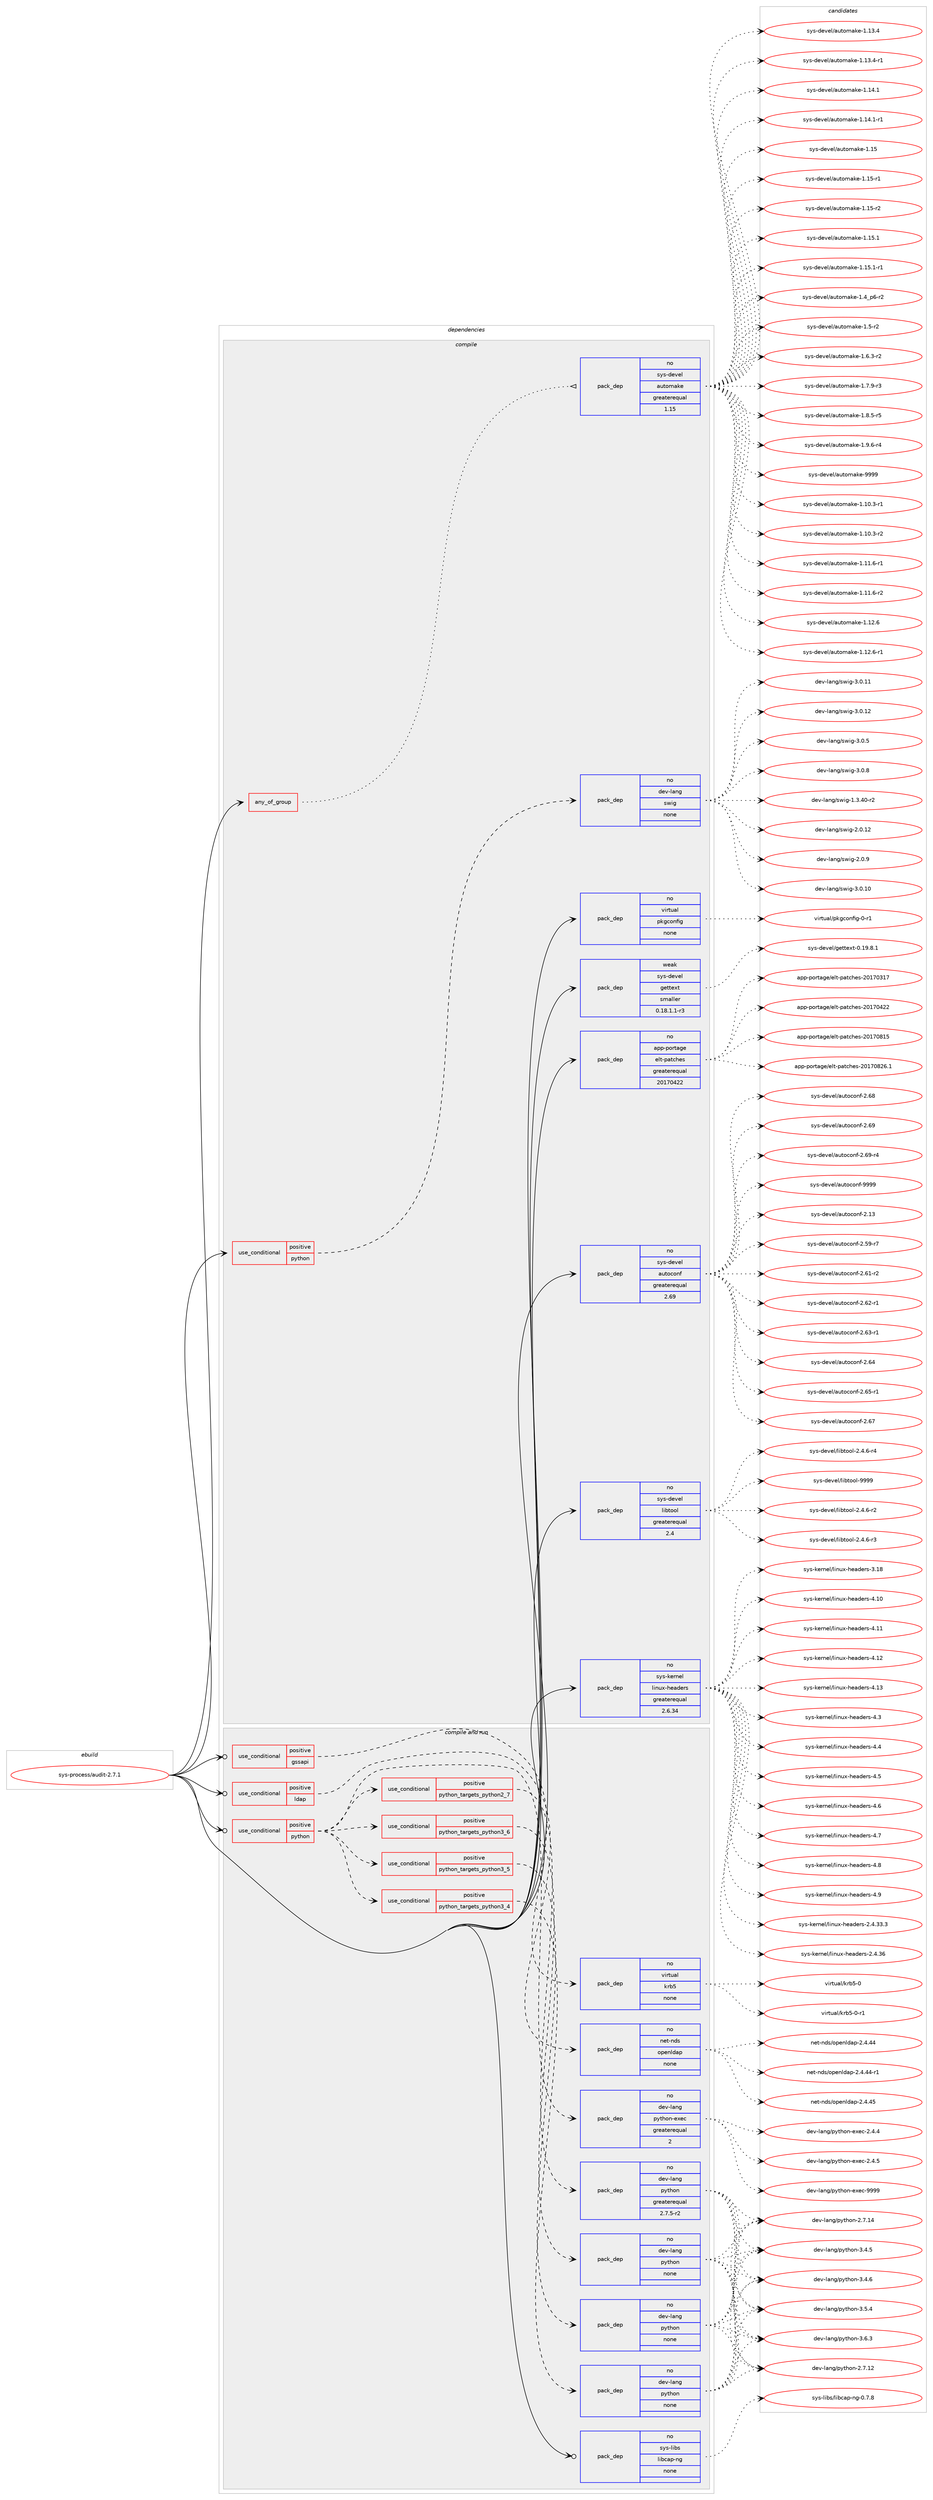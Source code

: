 digraph prolog {

# *************
# Graph options
# *************

newrank=true;
concentrate=true;
compound=true;
graph [rankdir=LR,fontname=Helvetica,fontsize=10,ranksep=1.5];#, ranksep=2.5, nodesep=0.2];
edge  [arrowhead=vee];
node  [fontname=Helvetica,fontsize=10];

# **********
# The ebuild
# **********

subgraph cluster_leftcol {
color=gray;
rank=same;
label=<<i>ebuild</i>>;
id [label="sys-process/audit-2.7.1", color=red, width=4, href="../sys-process/audit-2.7.1.svg"];
}

# ****************
# The dependencies
# ****************

subgraph cluster_midcol {
color=gray;
label=<<i>dependencies</i>>;
subgraph cluster_compile {
fillcolor="#eeeeee";
style=filled;
label=<<i>compile</i>>;
subgraph any8491 {
dependency496546 [label=<<TABLE BORDER="0" CELLBORDER="1" CELLSPACING="0" CELLPADDING="4"><TR><TD CELLPADDING="10">any_of_group</TD></TR></TABLE>>, shape=none, color=red];subgraph pack369038 {
dependency496547 [label=<<TABLE BORDER="0" CELLBORDER="1" CELLSPACING="0" CELLPADDING="4" WIDTH="220"><TR><TD ROWSPAN="6" CELLPADDING="30">pack_dep</TD></TR><TR><TD WIDTH="110">no</TD></TR><TR><TD>sys-devel</TD></TR><TR><TD>automake</TD></TR><TR><TD>greaterequal</TD></TR><TR><TD>1.15</TD></TR></TABLE>>, shape=none, color=blue];
}
dependency496546:e -> dependency496547:w [weight=20,style="dotted",arrowhead="oinv"];
}
id:e -> dependency496546:w [weight=20,style="solid",arrowhead="vee"];
subgraph cond118692 {
dependency496548 [label=<<TABLE BORDER="0" CELLBORDER="1" CELLSPACING="0" CELLPADDING="4"><TR><TD ROWSPAN="3" CELLPADDING="10">use_conditional</TD></TR><TR><TD>positive</TD></TR><TR><TD>python</TD></TR></TABLE>>, shape=none, color=red];
subgraph pack369039 {
dependency496549 [label=<<TABLE BORDER="0" CELLBORDER="1" CELLSPACING="0" CELLPADDING="4" WIDTH="220"><TR><TD ROWSPAN="6" CELLPADDING="30">pack_dep</TD></TR><TR><TD WIDTH="110">no</TD></TR><TR><TD>dev-lang</TD></TR><TR><TD>swig</TD></TR><TR><TD>none</TD></TR><TR><TD></TD></TR></TABLE>>, shape=none, color=blue];
}
dependency496548:e -> dependency496549:w [weight=20,style="dashed",arrowhead="vee"];
}
id:e -> dependency496548:w [weight=20,style="solid",arrowhead="vee"];
subgraph pack369040 {
dependency496550 [label=<<TABLE BORDER="0" CELLBORDER="1" CELLSPACING="0" CELLPADDING="4" WIDTH="220"><TR><TD ROWSPAN="6" CELLPADDING="30">pack_dep</TD></TR><TR><TD WIDTH="110">no</TD></TR><TR><TD>app-portage</TD></TR><TR><TD>elt-patches</TD></TR><TR><TD>greaterequal</TD></TR><TR><TD>20170422</TD></TR></TABLE>>, shape=none, color=blue];
}
id:e -> dependency496550:w [weight=20,style="solid",arrowhead="vee"];
subgraph pack369041 {
dependency496551 [label=<<TABLE BORDER="0" CELLBORDER="1" CELLSPACING="0" CELLPADDING="4" WIDTH="220"><TR><TD ROWSPAN="6" CELLPADDING="30">pack_dep</TD></TR><TR><TD WIDTH="110">no</TD></TR><TR><TD>sys-devel</TD></TR><TR><TD>autoconf</TD></TR><TR><TD>greaterequal</TD></TR><TR><TD>2.69</TD></TR></TABLE>>, shape=none, color=blue];
}
id:e -> dependency496551:w [weight=20,style="solid",arrowhead="vee"];
subgraph pack369042 {
dependency496552 [label=<<TABLE BORDER="0" CELLBORDER="1" CELLSPACING="0" CELLPADDING="4" WIDTH="220"><TR><TD ROWSPAN="6" CELLPADDING="30">pack_dep</TD></TR><TR><TD WIDTH="110">no</TD></TR><TR><TD>sys-devel</TD></TR><TR><TD>libtool</TD></TR><TR><TD>greaterequal</TD></TR><TR><TD>2.4</TD></TR></TABLE>>, shape=none, color=blue];
}
id:e -> dependency496552:w [weight=20,style="solid",arrowhead="vee"];
subgraph pack369043 {
dependency496553 [label=<<TABLE BORDER="0" CELLBORDER="1" CELLSPACING="0" CELLPADDING="4" WIDTH="220"><TR><TD ROWSPAN="6" CELLPADDING="30">pack_dep</TD></TR><TR><TD WIDTH="110">no</TD></TR><TR><TD>sys-kernel</TD></TR><TR><TD>linux-headers</TD></TR><TR><TD>greaterequal</TD></TR><TR><TD>2.6.34</TD></TR></TABLE>>, shape=none, color=blue];
}
id:e -> dependency496553:w [weight=20,style="solid",arrowhead="vee"];
subgraph pack369044 {
dependency496554 [label=<<TABLE BORDER="0" CELLBORDER="1" CELLSPACING="0" CELLPADDING="4" WIDTH="220"><TR><TD ROWSPAN="6" CELLPADDING="30">pack_dep</TD></TR><TR><TD WIDTH="110">no</TD></TR><TR><TD>virtual</TD></TR><TR><TD>pkgconfig</TD></TR><TR><TD>none</TD></TR><TR><TD></TD></TR></TABLE>>, shape=none, color=blue];
}
id:e -> dependency496554:w [weight=20,style="solid",arrowhead="vee"];
subgraph pack369045 {
dependency496555 [label=<<TABLE BORDER="0" CELLBORDER="1" CELLSPACING="0" CELLPADDING="4" WIDTH="220"><TR><TD ROWSPAN="6" CELLPADDING="30">pack_dep</TD></TR><TR><TD WIDTH="110">weak</TD></TR><TR><TD>sys-devel</TD></TR><TR><TD>gettext</TD></TR><TR><TD>smaller</TD></TR><TR><TD>0.18.1.1-r3</TD></TR></TABLE>>, shape=none, color=blue];
}
id:e -> dependency496555:w [weight=20,style="solid",arrowhead="vee"];
}
subgraph cluster_compileandrun {
fillcolor="#eeeeee";
style=filled;
label=<<i>compile and run</i>>;
subgraph cond118693 {
dependency496556 [label=<<TABLE BORDER="0" CELLBORDER="1" CELLSPACING="0" CELLPADDING="4"><TR><TD ROWSPAN="3" CELLPADDING="10">use_conditional</TD></TR><TR><TD>positive</TD></TR><TR><TD>gssapi</TD></TR></TABLE>>, shape=none, color=red];
subgraph pack369046 {
dependency496557 [label=<<TABLE BORDER="0" CELLBORDER="1" CELLSPACING="0" CELLPADDING="4" WIDTH="220"><TR><TD ROWSPAN="6" CELLPADDING="30">pack_dep</TD></TR><TR><TD WIDTH="110">no</TD></TR><TR><TD>virtual</TD></TR><TR><TD>krb5</TD></TR><TR><TD>none</TD></TR><TR><TD></TD></TR></TABLE>>, shape=none, color=blue];
}
dependency496556:e -> dependency496557:w [weight=20,style="dashed",arrowhead="vee"];
}
id:e -> dependency496556:w [weight=20,style="solid",arrowhead="odotvee"];
subgraph cond118694 {
dependency496558 [label=<<TABLE BORDER="0" CELLBORDER="1" CELLSPACING="0" CELLPADDING="4"><TR><TD ROWSPAN="3" CELLPADDING="10">use_conditional</TD></TR><TR><TD>positive</TD></TR><TR><TD>ldap</TD></TR></TABLE>>, shape=none, color=red];
subgraph pack369047 {
dependency496559 [label=<<TABLE BORDER="0" CELLBORDER="1" CELLSPACING="0" CELLPADDING="4" WIDTH="220"><TR><TD ROWSPAN="6" CELLPADDING="30">pack_dep</TD></TR><TR><TD WIDTH="110">no</TD></TR><TR><TD>net-nds</TD></TR><TR><TD>openldap</TD></TR><TR><TD>none</TD></TR><TR><TD></TD></TR></TABLE>>, shape=none, color=blue];
}
dependency496558:e -> dependency496559:w [weight=20,style="dashed",arrowhead="vee"];
}
id:e -> dependency496558:w [weight=20,style="solid",arrowhead="odotvee"];
subgraph cond118695 {
dependency496560 [label=<<TABLE BORDER="0" CELLBORDER="1" CELLSPACING="0" CELLPADDING="4"><TR><TD ROWSPAN="3" CELLPADDING="10">use_conditional</TD></TR><TR><TD>positive</TD></TR><TR><TD>python</TD></TR></TABLE>>, shape=none, color=red];
subgraph cond118696 {
dependency496561 [label=<<TABLE BORDER="0" CELLBORDER="1" CELLSPACING="0" CELLPADDING="4"><TR><TD ROWSPAN="3" CELLPADDING="10">use_conditional</TD></TR><TR><TD>positive</TD></TR><TR><TD>python_targets_python2_7</TD></TR></TABLE>>, shape=none, color=red];
subgraph pack369048 {
dependency496562 [label=<<TABLE BORDER="0" CELLBORDER="1" CELLSPACING="0" CELLPADDING="4" WIDTH="220"><TR><TD ROWSPAN="6" CELLPADDING="30">pack_dep</TD></TR><TR><TD WIDTH="110">no</TD></TR><TR><TD>dev-lang</TD></TR><TR><TD>python</TD></TR><TR><TD>greaterequal</TD></TR><TR><TD>2.7.5-r2</TD></TR></TABLE>>, shape=none, color=blue];
}
dependency496561:e -> dependency496562:w [weight=20,style="dashed",arrowhead="vee"];
}
dependency496560:e -> dependency496561:w [weight=20,style="dashed",arrowhead="vee"];
subgraph cond118697 {
dependency496563 [label=<<TABLE BORDER="0" CELLBORDER="1" CELLSPACING="0" CELLPADDING="4"><TR><TD ROWSPAN="3" CELLPADDING="10">use_conditional</TD></TR><TR><TD>positive</TD></TR><TR><TD>python_targets_python3_4</TD></TR></TABLE>>, shape=none, color=red];
subgraph pack369049 {
dependency496564 [label=<<TABLE BORDER="0" CELLBORDER="1" CELLSPACING="0" CELLPADDING="4" WIDTH="220"><TR><TD ROWSPAN="6" CELLPADDING="30">pack_dep</TD></TR><TR><TD WIDTH="110">no</TD></TR><TR><TD>dev-lang</TD></TR><TR><TD>python</TD></TR><TR><TD>none</TD></TR><TR><TD></TD></TR></TABLE>>, shape=none, color=blue];
}
dependency496563:e -> dependency496564:w [weight=20,style="dashed",arrowhead="vee"];
}
dependency496560:e -> dependency496563:w [weight=20,style="dashed",arrowhead="vee"];
subgraph cond118698 {
dependency496565 [label=<<TABLE BORDER="0" CELLBORDER="1" CELLSPACING="0" CELLPADDING="4"><TR><TD ROWSPAN="3" CELLPADDING="10">use_conditional</TD></TR><TR><TD>positive</TD></TR><TR><TD>python_targets_python3_5</TD></TR></TABLE>>, shape=none, color=red];
subgraph pack369050 {
dependency496566 [label=<<TABLE BORDER="0" CELLBORDER="1" CELLSPACING="0" CELLPADDING="4" WIDTH="220"><TR><TD ROWSPAN="6" CELLPADDING="30">pack_dep</TD></TR><TR><TD WIDTH="110">no</TD></TR><TR><TD>dev-lang</TD></TR><TR><TD>python</TD></TR><TR><TD>none</TD></TR><TR><TD></TD></TR></TABLE>>, shape=none, color=blue];
}
dependency496565:e -> dependency496566:w [weight=20,style="dashed",arrowhead="vee"];
}
dependency496560:e -> dependency496565:w [weight=20,style="dashed",arrowhead="vee"];
subgraph cond118699 {
dependency496567 [label=<<TABLE BORDER="0" CELLBORDER="1" CELLSPACING="0" CELLPADDING="4"><TR><TD ROWSPAN="3" CELLPADDING="10">use_conditional</TD></TR><TR><TD>positive</TD></TR><TR><TD>python_targets_python3_6</TD></TR></TABLE>>, shape=none, color=red];
subgraph pack369051 {
dependency496568 [label=<<TABLE BORDER="0" CELLBORDER="1" CELLSPACING="0" CELLPADDING="4" WIDTH="220"><TR><TD ROWSPAN="6" CELLPADDING="30">pack_dep</TD></TR><TR><TD WIDTH="110">no</TD></TR><TR><TD>dev-lang</TD></TR><TR><TD>python</TD></TR><TR><TD>none</TD></TR><TR><TD></TD></TR></TABLE>>, shape=none, color=blue];
}
dependency496567:e -> dependency496568:w [weight=20,style="dashed",arrowhead="vee"];
}
dependency496560:e -> dependency496567:w [weight=20,style="dashed",arrowhead="vee"];
subgraph pack369052 {
dependency496569 [label=<<TABLE BORDER="0" CELLBORDER="1" CELLSPACING="0" CELLPADDING="4" WIDTH="220"><TR><TD ROWSPAN="6" CELLPADDING="30">pack_dep</TD></TR><TR><TD WIDTH="110">no</TD></TR><TR><TD>dev-lang</TD></TR><TR><TD>python-exec</TD></TR><TR><TD>greaterequal</TD></TR><TR><TD>2</TD></TR></TABLE>>, shape=none, color=blue];
}
dependency496560:e -> dependency496569:w [weight=20,style="dashed",arrowhead="vee"];
}
id:e -> dependency496560:w [weight=20,style="solid",arrowhead="odotvee"];
subgraph pack369053 {
dependency496570 [label=<<TABLE BORDER="0" CELLBORDER="1" CELLSPACING="0" CELLPADDING="4" WIDTH="220"><TR><TD ROWSPAN="6" CELLPADDING="30">pack_dep</TD></TR><TR><TD WIDTH="110">no</TD></TR><TR><TD>sys-libs</TD></TR><TR><TD>libcap-ng</TD></TR><TR><TD>none</TD></TR><TR><TD></TD></TR></TABLE>>, shape=none, color=blue];
}
id:e -> dependency496570:w [weight=20,style="solid",arrowhead="odotvee"];
}
subgraph cluster_run {
fillcolor="#eeeeee";
style=filled;
label=<<i>run</i>>;
}
}

# **************
# The candidates
# **************

subgraph cluster_choices {
rank=same;
color=gray;
label=<<i>candidates</i>>;

subgraph choice369038 {
color=black;
nodesep=1;
choice11512111545100101118101108479711711611110997107101454946494846514511449 [label="sys-devel/automake-1.10.3-r1", color=red, width=4,href="../sys-devel/automake-1.10.3-r1.svg"];
choice11512111545100101118101108479711711611110997107101454946494846514511450 [label="sys-devel/automake-1.10.3-r2", color=red, width=4,href="../sys-devel/automake-1.10.3-r2.svg"];
choice11512111545100101118101108479711711611110997107101454946494946544511449 [label="sys-devel/automake-1.11.6-r1", color=red, width=4,href="../sys-devel/automake-1.11.6-r1.svg"];
choice11512111545100101118101108479711711611110997107101454946494946544511450 [label="sys-devel/automake-1.11.6-r2", color=red, width=4,href="../sys-devel/automake-1.11.6-r2.svg"];
choice1151211154510010111810110847971171161111099710710145494649504654 [label="sys-devel/automake-1.12.6", color=red, width=4,href="../sys-devel/automake-1.12.6.svg"];
choice11512111545100101118101108479711711611110997107101454946495046544511449 [label="sys-devel/automake-1.12.6-r1", color=red, width=4,href="../sys-devel/automake-1.12.6-r1.svg"];
choice1151211154510010111810110847971171161111099710710145494649514652 [label="sys-devel/automake-1.13.4", color=red, width=4,href="../sys-devel/automake-1.13.4.svg"];
choice11512111545100101118101108479711711611110997107101454946495146524511449 [label="sys-devel/automake-1.13.4-r1", color=red, width=4,href="../sys-devel/automake-1.13.4-r1.svg"];
choice1151211154510010111810110847971171161111099710710145494649524649 [label="sys-devel/automake-1.14.1", color=red, width=4,href="../sys-devel/automake-1.14.1.svg"];
choice11512111545100101118101108479711711611110997107101454946495246494511449 [label="sys-devel/automake-1.14.1-r1", color=red, width=4,href="../sys-devel/automake-1.14.1-r1.svg"];
choice115121115451001011181011084797117116111109971071014549464953 [label="sys-devel/automake-1.15", color=red, width=4,href="../sys-devel/automake-1.15.svg"];
choice1151211154510010111810110847971171161111099710710145494649534511449 [label="sys-devel/automake-1.15-r1", color=red, width=4,href="../sys-devel/automake-1.15-r1.svg"];
choice1151211154510010111810110847971171161111099710710145494649534511450 [label="sys-devel/automake-1.15-r2", color=red, width=4,href="../sys-devel/automake-1.15-r2.svg"];
choice1151211154510010111810110847971171161111099710710145494649534649 [label="sys-devel/automake-1.15.1", color=red, width=4,href="../sys-devel/automake-1.15.1.svg"];
choice11512111545100101118101108479711711611110997107101454946495346494511449 [label="sys-devel/automake-1.15.1-r1", color=red, width=4,href="../sys-devel/automake-1.15.1-r1.svg"];
choice115121115451001011181011084797117116111109971071014549465295112544511450 [label="sys-devel/automake-1.4_p6-r2", color=red, width=4,href="../sys-devel/automake-1.4_p6-r2.svg"];
choice11512111545100101118101108479711711611110997107101454946534511450 [label="sys-devel/automake-1.5-r2", color=red, width=4,href="../sys-devel/automake-1.5-r2.svg"];
choice115121115451001011181011084797117116111109971071014549465446514511450 [label="sys-devel/automake-1.6.3-r2", color=red, width=4,href="../sys-devel/automake-1.6.3-r2.svg"];
choice115121115451001011181011084797117116111109971071014549465546574511451 [label="sys-devel/automake-1.7.9-r3", color=red, width=4,href="../sys-devel/automake-1.7.9-r3.svg"];
choice115121115451001011181011084797117116111109971071014549465646534511453 [label="sys-devel/automake-1.8.5-r5", color=red, width=4,href="../sys-devel/automake-1.8.5-r5.svg"];
choice115121115451001011181011084797117116111109971071014549465746544511452 [label="sys-devel/automake-1.9.6-r4", color=red, width=4,href="../sys-devel/automake-1.9.6-r4.svg"];
choice115121115451001011181011084797117116111109971071014557575757 [label="sys-devel/automake-9999", color=red, width=4,href="../sys-devel/automake-9999.svg"];
dependency496547:e -> choice11512111545100101118101108479711711611110997107101454946494846514511449:w [style=dotted,weight="100"];
dependency496547:e -> choice11512111545100101118101108479711711611110997107101454946494846514511450:w [style=dotted,weight="100"];
dependency496547:e -> choice11512111545100101118101108479711711611110997107101454946494946544511449:w [style=dotted,weight="100"];
dependency496547:e -> choice11512111545100101118101108479711711611110997107101454946494946544511450:w [style=dotted,weight="100"];
dependency496547:e -> choice1151211154510010111810110847971171161111099710710145494649504654:w [style=dotted,weight="100"];
dependency496547:e -> choice11512111545100101118101108479711711611110997107101454946495046544511449:w [style=dotted,weight="100"];
dependency496547:e -> choice1151211154510010111810110847971171161111099710710145494649514652:w [style=dotted,weight="100"];
dependency496547:e -> choice11512111545100101118101108479711711611110997107101454946495146524511449:w [style=dotted,weight="100"];
dependency496547:e -> choice1151211154510010111810110847971171161111099710710145494649524649:w [style=dotted,weight="100"];
dependency496547:e -> choice11512111545100101118101108479711711611110997107101454946495246494511449:w [style=dotted,weight="100"];
dependency496547:e -> choice115121115451001011181011084797117116111109971071014549464953:w [style=dotted,weight="100"];
dependency496547:e -> choice1151211154510010111810110847971171161111099710710145494649534511449:w [style=dotted,weight="100"];
dependency496547:e -> choice1151211154510010111810110847971171161111099710710145494649534511450:w [style=dotted,weight="100"];
dependency496547:e -> choice1151211154510010111810110847971171161111099710710145494649534649:w [style=dotted,weight="100"];
dependency496547:e -> choice11512111545100101118101108479711711611110997107101454946495346494511449:w [style=dotted,weight="100"];
dependency496547:e -> choice115121115451001011181011084797117116111109971071014549465295112544511450:w [style=dotted,weight="100"];
dependency496547:e -> choice11512111545100101118101108479711711611110997107101454946534511450:w [style=dotted,weight="100"];
dependency496547:e -> choice115121115451001011181011084797117116111109971071014549465446514511450:w [style=dotted,weight="100"];
dependency496547:e -> choice115121115451001011181011084797117116111109971071014549465546574511451:w [style=dotted,weight="100"];
dependency496547:e -> choice115121115451001011181011084797117116111109971071014549465646534511453:w [style=dotted,weight="100"];
dependency496547:e -> choice115121115451001011181011084797117116111109971071014549465746544511452:w [style=dotted,weight="100"];
dependency496547:e -> choice115121115451001011181011084797117116111109971071014557575757:w [style=dotted,weight="100"];
}
subgraph choice369039 {
color=black;
nodesep=1;
choice100101118451089711010347115119105103454946514652484511450 [label="dev-lang/swig-1.3.40-r2", color=red, width=4,href="../dev-lang/swig-1.3.40-r2.svg"];
choice10010111845108971101034711511910510345504648464950 [label="dev-lang/swig-2.0.12", color=red, width=4,href="../dev-lang/swig-2.0.12.svg"];
choice100101118451089711010347115119105103455046484657 [label="dev-lang/swig-2.0.9", color=red, width=4,href="../dev-lang/swig-2.0.9.svg"];
choice10010111845108971101034711511910510345514648464948 [label="dev-lang/swig-3.0.10", color=red, width=4,href="../dev-lang/swig-3.0.10.svg"];
choice10010111845108971101034711511910510345514648464949 [label="dev-lang/swig-3.0.11", color=red, width=4,href="../dev-lang/swig-3.0.11.svg"];
choice10010111845108971101034711511910510345514648464950 [label="dev-lang/swig-3.0.12", color=red, width=4,href="../dev-lang/swig-3.0.12.svg"];
choice100101118451089711010347115119105103455146484653 [label="dev-lang/swig-3.0.5", color=red, width=4,href="../dev-lang/swig-3.0.5.svg"];
choice100101118451089711010347115119105103455146484656 [label="dev-lang/swig-3.0.8", color=red, width=4,href="../dev-lang/swig-3.0.8.svg"];
dependency496549:e -> choice100101118451089711010347115119105103454946514652484511450:w [style=dotted,weight="100"];
dependency496549:e -> choice10010111845108971101034711511910510345504648464950:w [style=dotted,weight="100"];
dependency496549:e -> choice100101118451089711010347115119105103455046484657:w [style=dotted,weight="100"];
dependency496549:e -> choice10010111845108971101034711511910510345514648464948:w [style=dotted,weight="100"];
dependency496549:e -> choice10010111845108971101034711511910510345514648464949:w [style=dotted,weight="100"];
dependency496549:e -> choice10010111845108971101034711511910510345514648464950:w [style=dotted,weight="100"];
dependency496549:e -> choice100101118451089711010347115119105103455146484653:w [style=dotted,weight="100"];
dependency496549:e -> choice100101118451089711010347115119105103455146484656:w [style=dotted,weight="100"];
}
subgraph choice369040 {
color=black;
nodesep=1;
choice97112112451121111141169710310147101108116451129711699104101115455048495548514955 [label="app-portage/elt-patches-20170317", color=red, width=4,href="../app-portage/elt-patches-20170317.svg"];
choice97112112451121111141169710310147101108116451129711699104101115455048495548525050 [label="app-portage/elt-patches-20170422", color=red, width=4,href="../app-portage/elt-patches-20170422.svg"];
choice97112112451121111141169710310147101108116451129711699104101115455048495548564953 [label="app-portage/elt-patches-20170815", color=red, width=4,href="../app-portage/elt-patches-20170815.svg"];
choice971121124511211111411697103101471011081164511297116991041011154550484955485650544649 [label="app-portage/elt-patches-20170826.1", color=red, width=4,href="../app-portage/elt-patches-20170826.1.svg"];
dependency496550:e -> choice97112112451121111141169710310147101108116451129711699104101115455048495548514955:w [style=dotted,weight="100"];
dependency496550:e -> choice97112112451121111141169710310147101108116451129711699104101115455048495548525050:w [style=dotted,weight="100"];
dependency496550:e -> choice97112112451121111141169710310147101108116451129711699104101115455048495548564953:w [style=dotted,weight="100"];
dependency496550:e -> choice971121124511211111411697103101471011081164511297116991041011154550484955485650544649:w [style=dotted,weight="100"];
}
subgraph choice369041 {
color=black;
nodesep=1;
choice115121115451001011181011084797117116111991111101024550464951 [label="sys-devel/autoconf-2.13", color=red, width=4,href="../sys-devel/autoconf-2.13.svg"];
choice1151211154510010111810110847971171161119911111010245504653574511455 [label="sys-devel/autoconf-2.59-r7", color=red, width=4,href="../sys-devel/autoconf-2.59-r7.svg"];
choice1151211154510010111810110847971171161119911111010245504654494511450 [label="sys-devel/autoconf-2.61-r2", color=red, width=4,href="../sys-devel/autoconf-2.61-r2.svg"];
choice1151211154510010111810110847971171161119911111010245504654504511449 [label="sys-devel/autoconf-2.62-r1", color=red, width=4,href="../sys-devel/autoconf-2.62-r1.svg"];
choice1151211154510010111810110847971171161119911111010245504654514511449 [label="sys-devel/autoconf-2.63-r1", color=red, width=4,href="../sys-devel/autoconf-2.63-r1.svg"];
choice115121115451001011181011084797117116111991111101024550465452 [label="sys-devel/autoconf-2.64", color=red, width=4,href="../sys-devel/autoconf-2.64.svg"];
choice1151211154510010111810110847971171161119911111010245504654534511449 [label="sys-devel/autoconf-2.65-r1", color=red, width=4,href="../sys-devel/autoconf-2.65-r1.svg"];
choice115121115451001011181011084797117116111991111101024550465455 [label="sys-devel/autoconf-2.67", color=red, width=4,href="../sys-devel/autoconf-2.67.svg"];
choice115121115451001011181011084797117116111991111101024550465456 [label="sys-devel/autoconf-2.68", color=red, width=4,href="../sys-devel/autoconf-2.68.svg"];
choice115121115451001011181011084797117116111991111101024550465457 [label="sys-devel/autoconf-2.69", color=red, width=4,href="../sys-devel/autoconf-2.69.svg"];
choice1151211154510010111810110847971171161119911111010245504654574511452 [label="sys-devel/autoconf-2.69-r4", color=red, width=4,href="../sys-devel/autoconf-2.69-r4.svg"];
choice115121115451001011181011084797117116111991111101024557575757 [label="sys-devel/autoconf-9999", color=red, width=4,href="../sys-devel/autoconf-9999.svg"];
dependency496551:e -> choice115121115451001011181011084797117116111991111101024550464951:w [style=dotted,weight="100"];
dependency496551:e -> choice1151211154510010111810110847971171161119911111010245504653574511455:w [style=dotted,weight="100"];
dependency496551:e -> choice1151211154510010111810110847971171161119911111010245504654494511450:w [style=dotted,weight="100"];
dependency496551:e -> choice1151211154510010111810110847971171161119911111010245504654504511449:w [style=dotted,weight="100"];
dependency496551:e -> choice1151211154510010111810110847971171161119911111010245504654514511449:w [style=dotted,weight="100"];
dependency496551:e -> choice115121115451001011181011084797117116111991111101024550465452:w [style=dotted,weight="100"];
dependency496551:e -> choice1151211154510010111810110847971171161119911111010245504654534511449:w [style=dotted,weight="100"];
dependency496551:e -> choice115121115451001011181011084797117116111991111101024550465455:w [style=dotted,weight="100"];
dependency496551:e -> choice115121115451001011181011084797117116111991111101024550465456:w [style=dotted,weight="100"];
dependency496551:e -> choice115121115451001011181011084797117116111991111101024550465457:w [style=dotted,weight="100"];
dependency496551:e -> choice1151211154510010111810110847971171161119911111010245504654574511452:w [style=dotted,weight="100"];
dependency496551:e -> choice115121115451001011181011084797117116111991111101024557575757:w [style=dotted,weight="100"];
}
subgraph choice369042 {
color=black;
nodesep=1;
choice1151211154510010111810110847108105981161111111084550465246544511450 [label="sys-devel/libtool-2.4.6-r2", color=red, width=4,href="../sys-devel/libtool-2.4.6-r2.svg"];
choice1151211154510010111810110847108105981161111111084550465246544511451 [label="sys-devel/libtool-2.4.6-r3", color=red, width=4,href="../sys-devel/libtool-2.4.6-r3.svg"];
choice1151211154510010111810110847108105981161111111084550465246544511452 [label="sys-devel/libtool-2.4.6-r4", color=red, width=4,href="../sys-devel/libtool-2.4.6-r4.svg"];
choice1151211154510010111810110847108105981161111111084557575757 [label="sys-devel/libtool-9999", color=red, width=4,href="../sys-devel/libtool-9999.svg"];
dependency496552:e -> choice1151211154510010111810110847108105981161111111084550465246544511450:w [style=dotted,weight="100"];
dependency496552:e -> choice1151211154510010111810110847108105981161111111084550465246544511451:w [style=dotted,weight="100"];
dependency496552:e -> choice1151211154510010111810110847108105981161111111084550465246544511452:w [style=dotted,weight="100"];
dependency496552:e -> choice1151211154510010111810110847108105981161111111084557575757:w [style=dotted,weight="100"];
}
subgraph choice369043 {
color=black;
nodesep=1;
choice11512111545107101114110101108471081051101171204510410197100101114115455046524651514651 [label="sys-kernel/linux-headers-2.4.33.3", color=red, width=4,href="../sys-kernel/linux-headers-2.4.33.3.svg"];
choice1151211154510710111411010110847108105110117120451041019710010111411545504652465154 [label="sys-kernel/linux-headers-2.4.36", color=red, width=4,href="../sys-kernel/linux-headers-2.4.36.svg"];
choice115121115451071011141101011084710810511011712045104101971001011141154551464956 [label="sys-kernel/linux-headers-3.18", color=red, width=4,href="../sys-kernel/linux-headers-3.18.svg"];
choice115121115451071011141101011084710810511011712045104101971001011141154552464948 [label="sys-kernel/linux-headers-4.10", color=red, width=4,href="../sys-kernel/linux-headers-4.10.svg"];
choice115121115451071011141101011084710810511011712045104101971001011141154552464949 [label="sys-kernel/linux-headers-4.11", color=red, width=4,href="../sys-kernel/linux-headers-4.11.svg"];
choice115121115451071011141101011084710810511011712045104101971001011141154552464950 [label="sys-kernel/linux-headers-4.12", color=red, width=4,href="../sys-kernel/linux-headers-4.12.svg"];
choice115121115451071011141101011084710810511011712045104101971001011141154552464951 [label="sys-kernel/linux-headers-4.13", color=red, width=4,href="../sys-kernel/linux-headers-4.13.svg"];
choice1151211154510710111411010110847108105110117120451041019710010111411545524651 [label="sys-kernel/linux-headers-4.3", color=red, width=4,href="../sys-kernel/linux-headers-4.3.svg"];
choice1151211154510710111411010110847108105110117120451041019710010111411545524652 [label="sys-kernel/linux-headers-4.4", color=red, width=4,href="../sys-kernel/linux-headers-4.4.svg"];
choice1151211154510710111411010110847108105110117120451041019710010111411545524653 [label="sys-kernel/linux-headers-4.5", color=red, width=4,href="../sys-kernel/linux-headers-4.5.svg"];
choice1151211154510710111411010110847108105110117120451041019710010111411545524654 [label="sys-kernel/linux-headers-4.6", color=red, width=4,href="../sys-kernel/linux-headers-4.6.svg"];
choice1151211154510710111411010110847108105110117120451041019710010111411545524655 [label="sys-kernel/linux-headers-4.7", color=red, width=4,href="../sys-kernel/linux-headers-4.7.svg"];
choice1151211154510710111411010110847108105110117120451041019710010111411545524656 [label="sys-kernel/linux-headers-4.8", color=red, width=4,href="../sys-kernel/linux-headers-4.8.svg"];
choice1151211154510710111411010110847108105110117120451041019710010111411545524657 [label="sys-kernel/linux-headers-4.9", color=red, width=4,href="../sys-kernel/linux-headers-4.9.svg"];
dependency496553:e -> choice11512111545107101114110101108471081051101171204510410197100101114115455046524651514651:w [style=dotted,weight="100"];
dependency496553:e -> choice1151211154510710111411010110847108105110117120451041019710010111411545504652465154:w [style=dotted,weight="100"];
dependency496553:e -> choice115121115451071011141101011084710810511011712045104101971001011141154551464956:w [style=dotted,weight="100"];
dependency496553:e -> choice115121115451071011141101011084710810511011712045104101971001011141154552464948:w [style=dotted,weight="100"];
dependency496553:e -> choice115121115451071011141101011084710810511011712045104101971001011141154552464949:w [style=dotted,weight="100"];
dependency496553:e -> choice115121115451071011141101011084710810511011712045104101971001011141154552464950:w [style=dotted,weight="100"];
dependency496553:e -> choice115121115451071011141101011084710810511011712045104101971001011141154552464951:w [style=dotted,weight="100"];
dependency496553:e -> choice1151211154510710111411010110847108105110117120451041019710010111411545524651:w [style=dotted,weight="100"];
dependency496553:e -> choice1151211154510710111411010110847108105110117120451041019710010111411545524652:w [style=dotted,weight="100"];
dependency496553:e -> choice1151211154510710111411010110847108105110117120451041019710010111411545524653:w [style=dotted,weight="100"];
dependency496553:e -> choice1151211154510710111411010110847108105110117120451041019710010111411545524654:w [style=dotted,weight="100"];
dependency496553:e -> choice1151211154510710111411010110847108105110117120451041019710010111411545524655:w [style=dotted,weight="100"];
dependency496553:e -> choice1151211154510710111411010110847108105110117120451041019710010111411545524656:w [style=dotted,weight="100"];
dependency496553:e -> choice1151211154510710111411010110847108105110117120451041019710010111411545524657:w [style=dotted,weight="100"];
}
subgraph choice369044 {
color=black;
nodesep=1;
choice11810511411611797108471121071039911111010210510345484511449 [label="virtual/pkgconfig-0-r1", color=red, width=4,href="../virtual/pkgconfig-0-r1.svg"];
dependency496554:e -> choice11810511411611797108471121071039911111010210510345484511449:w [style=dotted,weight="100"];
}
subgraph choice369045 {
color=black;
nodesep=1;
choice1151211154510010111810110847103101116116101120116454846495746564649 [label="sys-devel/gettext-0.19.8.1", color=red, width=4,href="../sys-devel/gettext-0.19.8.1.svg"];
dependency496555:e -> choice1151211154510010111810110847103101116116101120116454846495746564649:w [style=dotted,weight="100"];
}
subgraph choice369046 {
color=black;
nodesep=1;
choice118105114116117971084710711498534548 [label="virtual/krb5-0", color=red, width=4,href="../virtual/krb5-0.svg"];
choice1181051141161179710847107114985345484511449 [label="virtual/krb5-0-r1", color=red, width=4,href="../virtual/krb5-0-r1.svg"];
dependency496557:e -> choice118105114116117971084710711498534548:w [style=dotted,weight="100"];
dependency496557:e -> choice1181051141161179710847107114985345484511449:w [style=dotted,weight="100"];
}
subgraph choice369047 {
color=black;
nodesep=1;
choice11010111645110100115471111121011101081009711245504652465252 [label="net-nds/openldap-2.4.44", color=red, width=4,href="../net-nds/openldap-2.4.44.svg"];
choice110101116451101001154711111210111010810097112455046524652524511449 [label="net-nds/openldap-2.4.44-r1", color=red, width=4,href="../net-nds/openldap-2.4.44-r1.svg"];
choice11010111645110100115471111121011101081009711245504652465253 [label="net-nds/openldap-2.4.45", color=red, width=4,href="../net-nds/openldap-2.4.45.svg"];
dependency496559:e -> choice11010111645110100115471111121011101081009711245504652465252:w [style=dotted,weight="100"];
dependency496559:e -> choice110101116451101001154711111210111010810097112455046524652524511449:w [style=dotted,weight="100"];
dependency496559:e -> choice11010111645110100115471111121011101081009711245504652465253:w [style=dotted,weight="100"];
}
subgraph choice369048 {
color=black;
nodesep=1;
choice10010111845108971101034711212111610411111045504655464950 [label="dev-lang/python-2.7.12", color=red, width=4,href="../dev-lang/python-2.7.12.svg"];
choice10010111845108971101034711212111610411111045504655464952 [label="dev-lang/python-2.7.14", color=red, width=4,href="../dev-lang/python-2.7.14.svg"];
choice100101118451089711010347112121116104111110455146524653 [label="dev-lang/python-3.4.5", color=red, width=4,href="../dev-lang/python-3.4.5.svg"];
choice100101118451089711010347112121116104111110455146524654 [label="dev-lang/python-3.4.6", color=red, width=4,href="../dev-lang/python-3.4.6.svg"];
choice100101118451089711010347112121116104111110455146534652 [label="dev-lang/python-3.5.4", color=red, width=4,href="../dev-lang/python-3.5.4.svg"];
choice100101118451089711010347112121116104111110455146544651 [label="dev-lang/python-3.6.3", color=red, width=4,href="../dev-lang/python-3.6.3.svg"];
dependency496562:e -> choice10010111845108971101034711212111610411111045504655464950:w [style=dotted,weight="100"];
dependency496562:e -> choice10010111845108971101034711212111610411111045504655464952:w [style=dotted,weight="100"];
dependency496562:e -> choice100101118451089711010347112121116104111110455146524653:w [style=dotted,weight="100"];
dependency496562:e -> choice100101118451089711010347112121116104111110455146524654:w [style=dotted,weight="100"];
dependency496562:e -> choice100101118451089711010347112121116104111110455146534652:w [style=dotted,weight="100"];
dependency496562:e -> choice100101118451089711010347112121116104111110455146544651:w [style=dotted,weight="100"];
}
subgraph choice369049 {
color=black;
nodesep=1;
choice10010111845108971101034711212111610411111045504655464950 [label="dev-lang/python-2.7.12", color=red, width=4,href="../dev-lang/python-2.7.12.svg"];
choice10010111845108971101034711212111610411111045504655464952 [label="dev-lang/python-2.7.14", color=red, width=4,href="../dev-lang/python-2.7.14.svg"];
choice100101118451089711010347112121116104111110455146524653 [label="dev-lang/python-3.4.5", color=red, width=4,href="../dev-lang/python-3.4.5.svg"];
choice100101118451089711010347112121116104111110455146524654 [label="dev-lang/python-3.4.6", color=red, width=4,href="../dev-lang/python-3.4.6.svg"];
choice100101118451089711010347112121116104111110455146534652 [label="dev-lang/python-3.5.4", color=red, width=4,href="../dev-lang/python-3.5.4.svg"];
choice100101118451089711010347112121116104111110455146544651 [label="dev-lang/python-3.6.3", color=red, width=4,href="../dev-lang/python-3.6.3.svg"];
dependency496564:e -> choice10010111845108971101034711212111610411111045504655464950:w [style=dotted,weight="100"];
dependency496564:e -> choice10010111845108971101034711212111610411111045504655464952:w [style=dotted,weight="100"];
dependency496564:e -> choice100101118451089711010347112121116104111110455146524653:w [style=dotted,weight="100"];
dependency496564:e -> choice100101118451089711010347112121116104111110455146524654:w [style=dotted,weight="100"];
dependency496564:e -> choice100101118451089711010347112121116104111110455146534652:w [style=dotted,weight="100"];
dependency496564:e -> choice100101118451089711010347112121116104111110455146544651:w [style=dotted,weight="100"];
}
subgraph choice369050 {
color=black;
nodesep=1;
choice10010111845108971101034711212111610411111045504655464950 [label="dev-lang/python-2.7.12", color=red, width=4,href="../dev-lang/python-2.7.12.svg"];
choice10010111845108971101034711212111610411111045504655464952 [label="dev-lang/python-2.7.14", color=red, width=4,href="../dev-lang/python-2.7.14.svg"];
choice100101118451089711010347112121116104111110455146524653 [label="dev-lang/python-3.4.5", color=red, width=4,href="../dev-lang/python-3.4.5.svg"];
choice100101118451089711010347112121116104111110455146524654 [label="dev-lang/python-3.4.6", color=red, width=4,href="../dev-lang/python-3.4.6.svg"];
choice100101118451089711010347112121116104111110455146534652 [label="dev-lang/python-3.5.4", color=red, width=4,href="../dev-lang/python-3.5.4.svg"];
choice100101118451089711010347112121116104111110455146544651 [label="dev-lang/python-3.6.3", color=red, width=4,href="../dev-lang/python-3.6.3.svg"];
dependency496566:e -> choice10010111845108971101034711212111610411111045504655464950:w [style=dotted,weight="100"];
dependency496566:e -> choice10010111845108971101034711212111610411111045504655464952:w [style=dotted,weight="100"];
dependency496566:e -> choice100101118451089711010347112121116104111110455146524653:w [style=dotted,weight="100"];
dependency496566:e -> choice100101118451089711010347112121116104111110455146524654:w [style=dotted,weight="100"];
dependency496566:e -> choice100101118451089711010347112121116104111110455146534652:w [style=dotted,weight="100"];
dependency496566:e -> choice100101118451089711010347112121116104111110455146544651:w [style=dotted,weight="100"];
}
subgraph choice369051 {
color=black;
nodesep=1;
choice10010111845108971101034711212111610411111045504655464950 [label="dev-lang/python-2.7.12", color=red, width=4,href="../dev-lang/python-2.7.12.svg"];
choice10010111845108971101034711212111610411111045504655464952 [label="dev-lang/python-2.7.14", color=red, width=4,href="../dev-lang/python-2.7.14.svg"];
choice100101118451089711010347112121116104111110455146524653 [label="dev-lang/python-3.4.5", color=red, width=4,href="../dev-lang/python-3.4.5.svg"];
choice100101118451089711010347112121116104111110455146524654 [label="dev-lang/python-3.4.6", color=red, width=4,href="../dev-lang/python-3.4.6.svg"];
choice100101118451089711010347112121116104111110455146534652 [label="dev-lang/python-3.5.4", color=red, width=4,href="../dev-lang/python-3.5.4.svg"];
choice100101118451089711010347112121116104111110455146544651 [label="dev-lang/python-3.6.3", color=red, width=4,href="../dev-lang/python-3.6.3.svg"];
dependency496568:e -> choice10010111845108971101034711212111610411111045504655464950:w [style=dotted,weight="100"];
dependency496568:e -> choice10010111845108971101034711212111610411111045504655464952:w [style=dotted,weight="100"];
dependency496568:e -> choice100101118451089711010347112121116104111110455146524653:w [style=dotted,weight="100"];
dependency496568:e -> choice100101118451089711010347112121116104111110455146524654:w [style=dotted,weight="100"];
dependency496568:e -> choice100101118451089711010347112121116104111110455146534652:w [style=dotted,weight="100"];
dependency496568:e -> choice100101118451089711010347112121116104111110455146544651:w [style=dotted,weight="100"];
}
subgraph choice369052 {
color=black;
nodesep=1;
choice1001011184510897110103471121211161041111104510112010199455046524652 [label="dev-lang/python-exec-2.4.4", color=red, width=4,href="../dev-lang/python-exec-2.4.4.svg"];
choice1001011184510897110103471121211161041111104510112010199455046524653 [label="dev-lang/python-exec-2.4.5", color=red, width=4,href="../dev-lang/python-exec-2.4.5.svg"];
choice10010111845108971101034711212111610411111045101120101994557575757 [label="dev-lang/python-exec-9999", color=red, width=4,href="../dev-lang/python-exec-9999.svg"];
dependency496569:e -> choice1001011184510897110103471121211161041111104510112010199455046524652:w [style=dotted,weight="100"];
dependency496569:e -> choice1001011184510897110103471121211161041111104510112010199455046524653:w [style=dotted,weight="100"];
dependency496569:e -> choice10010111845108971101034711212111610411111045101120101994557575757:w [style=dotted,weight="100"];
}
subgraph choice369053 {
color=black;
nodesep=1;
choice11512111545108105981154710810598999711245110103454846554656 [label="sys-libs/libcap-ng-0.7.8", color=red, width=4,href="../sys-libs/libcap-ng-0.7.8.svg"];
dependency496570:e -> choice11512111545108105981154710810598999711245110103454846554656:w [style=dotted,weight="100"];
}
}

}
